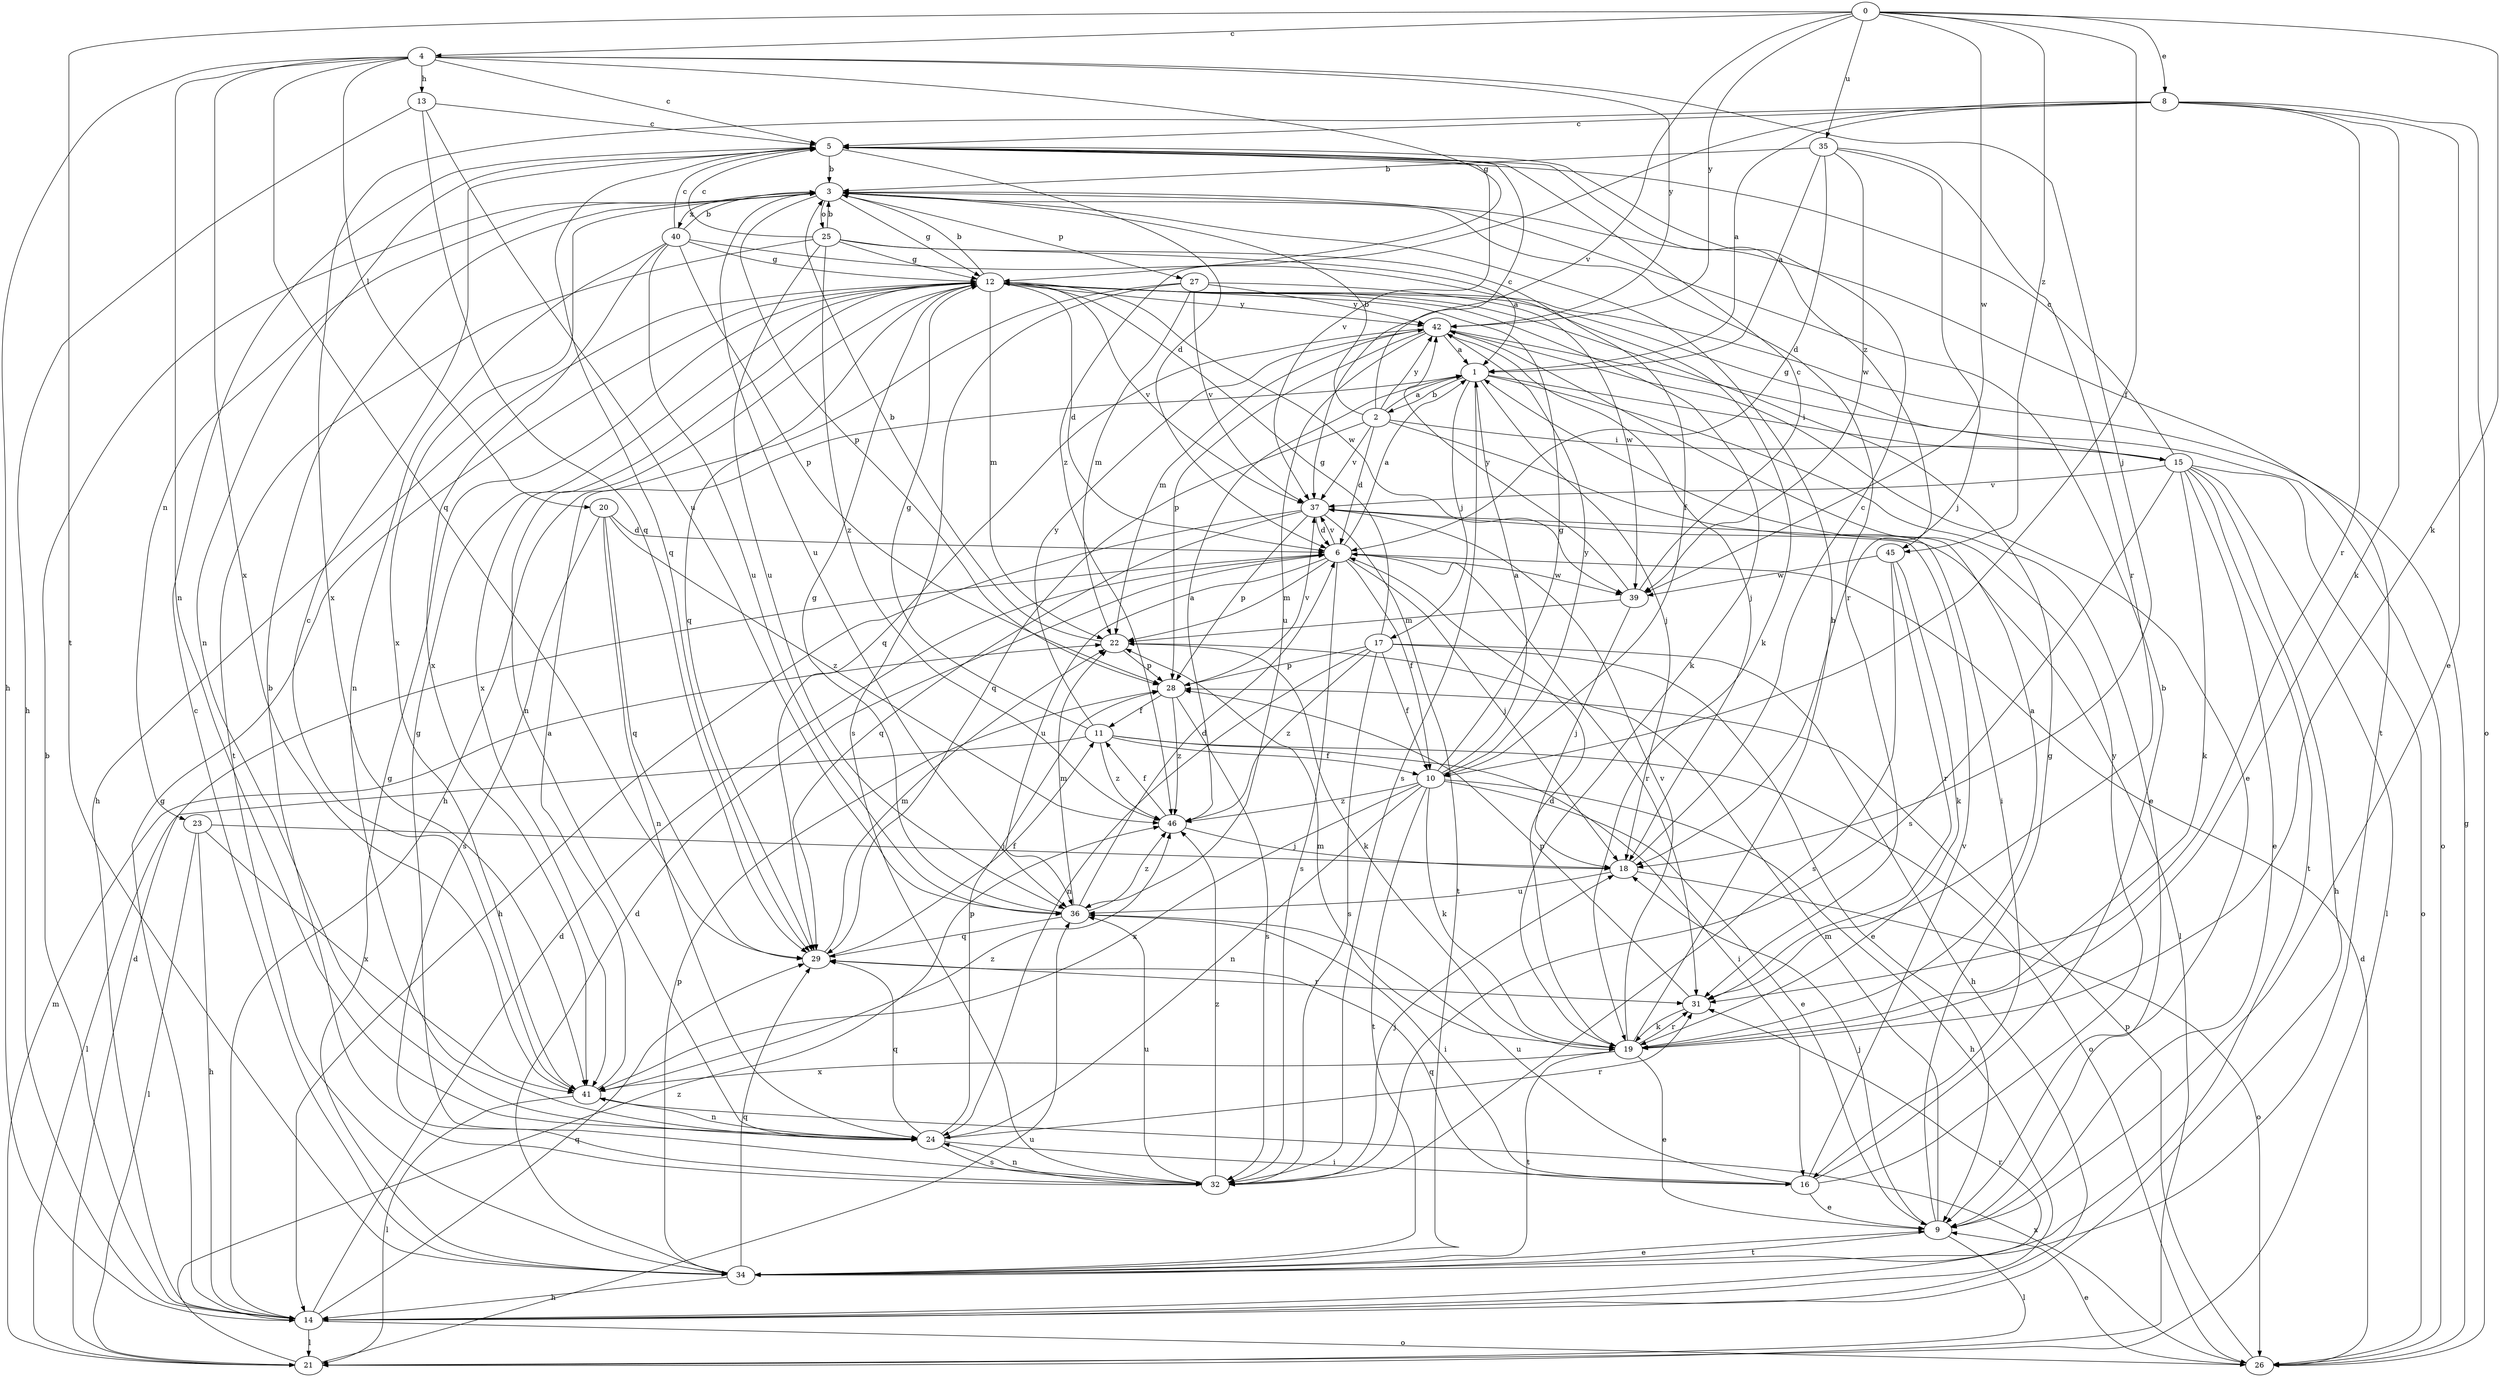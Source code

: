 strict digraph  {
0;
1;
2;
3;
4;
5;
6;
8;
9;
10;
11;
12;
13;
14;
15;
16;
17;
18;
19;
20;
21;
22;
23;
24;
25;
26;
27;
28;
29;
31;
32;
34;
35;
36;
37;
39;
40;
41;
42;
45;
46;
0 -> 4  [label=c];
0 -> 8  [label=e];
0 -> 10  [label=f];
0 -> 19  [label=k];
0 -> 34  [label=t];
0 -> 35  [label=u];
0 -> 37  [label=v];
0 -> 39  [label=w];
0 -> 42  [label=y];
0 -> 45  [label=z];
1 -> 2  [label=b];
1 -> 9  [label=e];
1 -> 15  [label=i];
1 -> 17  [label=j];
1 -> 18  [label=j];
1 -> 32  [label=s];
2 -> 1  [label=a];
2 -> 3  [label=b];
2 -> 5  [label=c];
2 -> 6  [label=d];
2 -> 15  [label=i];
2 -> 16  [label=i];
2 -> 29  [label=q];
2 -> 37  [label=v];
2 -> 42  [label=y];
3 -> 12  [label=g];
3 -> 23  [label=n];
3 -> 25  [label=o];
3 -> 27  [label=p];
3 -> 28  [label=p];
3 -> 31  [label=r];
3 -> 34  [label=t];
3 -> 36  [label=u];
3 -> 40  [label=x];
3 -> 41  [label=x];
4 -> 5  [label=c];
4 -> 12  [label=g];
4 -> 13  [label=h];
4 -> 14  [label=h];
4 -> 18  [label=j];
4 -> 20  [label=l];
4 -> 24  [label=n];
4 -> 29  [label=q];
4 -> 41  [label=x];
4 -> 42  [label=y];
5 -> 3  [label=b];
5 -> 6  [label=d];
5 -> 24  [label=n];
5 -> 29  [label=q];
5 -> 37  [label=v];
5 -> 45  [label=z];
6 -> 1  [label=a];
6 -> 10  [label=f];
6 -> 18  [label=j];
6 -> 22  [label=m];
6 -> 31  [label=r];
6 -> 32  [label=s];
6 -> 36  [label=u];
6 -> 37  [label=v];
6 -> 39  [label=w];
8 -> 1  [label=a];
8 -> 5  [label=c];
8 -> 9  [label=e];
8 -> 19  [label=k];
8 -> 26  [label=o];
8 -> 31  [label=r];
8 -> 41  [label=x];
8 -> 46  [label=z];
9 -> 12  [label=g];
9 -> 18  [label=j];
9 -> 21  [label=l];
9 -> 22  [label=m];
9 -> 34  [label=t];
10 -> 1  [label=a];
10 -> 9  [label=e];
10 -> 12  [label=g];
10 -> 14  [label=h];
10 -> 19  [label=k];
10 -> 24  [label=n];
10 -> 34  [label=t];
10 -> 41  [label=x];
10 -> 42  [label=y];
10 -> 46  [label=z];
11 -> 10  [label=f];
11 -> 12  [label=g];
11 -> 16  [label=i];
11 -> 21  [label=l];
11 -> 26  [label=o];
11 -> 42  [label=y];
11 -> 46  [label=z];
12 -> 3  [label=b];
12 -> 6  [label=d];
12 -> 14  [label=h];
12 -> 19  [label=k];
12 -> 22  [label=m];
12 -> 24  [label=n];
12 -> 29  [label=q];
12 -> 37  [label=v];
12 -> 39  [label=w];
12 -> 41  [label=x];
12 -> 42  [label=y];
13 -> 5  [label=c];
13 -> 14  [label=h];
13 -> 29  [label=q];
13 -> 36  [label=u];
14 -> 3  [label=b];
14 -> 6  [label=d];
14 -> 12  [label=g];
14 -> 21  [label=l];
14 -> 26  [label=o];
14 -> 29  [label=q];
14 -> 31  [label=r];
15 -> 5  [label=c];
15 -> 9  [label=e];
15 -> 12  [label=g];
15 -> 14  [label=h];
15 -> 19  [label=k];
15 -> 21  [label=l];
15 -> 26  [label=o];
15 -> 32  [label=s];
15 -> 34  [label=t];
15 -> 37  [label=v];
16 -> 3  [label=b];
16 -> 9  [label=e];
16 -> 29  [label=q];
16 -> 36  [label=u];
16 -> 37  [label=v];
16 -> 42  [label=y];
17 -> 9  [label=e];
17 -> 10  [label=f];
17 -> 12  [label=g];
17 -> 14  [label=h];
17 -> 24  [label=n];
17 -> 28  [label=p];
17 -> 32  [label=s];
17 -> 46  [label=z];
18 -> 5  [label=c];
18 -> 26  [label=o];
18 -> 36  [label=u];
19 -> 1  [label=a];
19 -> 3  [label=b];
19 -> 6  [label=d];
19 -> 9  [label=e];
19 -> 22  [label=m];
19 -> 31  [label=r];
19 -> 34  [label=t];
19 -> 37  [label=v];
19 -> 41  [label=x];
20 -> 6  [label=d];
20 -> 24  [label=n];
20 -> 29  [label=q];
20 -> 32  [label=s];
20 -> 46  [label=z];
21 -> 6  [label=d];
21 -> 22  [label=m];
21 -> 36  [label=u];
21 -> 46  [label=z];
22 -> 3  [label=b];
22 -> 19  [label=k];
22 -> 28  [label=p];
23 -> 14  [label=h];
23 -> 18  [label=j];
23 -> 21  [label=l];
23 -> 41  [label=x];
24 -> 16  [label=i];
24 -> 28  [label=p];
24 -> 29  [label=q];
24 -> 31  [label=r];
24 -> 32  [label=s];
25 -> 1  [label=a];
25 -> 3  [label=b];
25 -> 5  [label=c];
25 -> 10  [label=f];
25 -> 12  [label=g];
25 -> 34  [label=t];
25 -> 36  [label=u];
25 -> 46  [label=z];
26 -> 6  [label=d];
26 -> 9  [label=e];
26 -> 12  [label=g];
26 -> 28  [label=p];
26 -> 41  [label=x];
27 -> 14  [label=h];
27 -> 22  [label=m];
27 -> 32  [label=s];
27 -> 37  [label=v];
27 -> 39  [label=w];
27 -> 42  [label=y];
28 -> 11  [label=f];
28 -> 32  [label=s];
28 -> 37  [label=v];
28 -> 46  [label=z];
29 -> 11  [label=f];
29 -> 22  [label=m];
29 -> 31  [label=r];
31 -> 19  [label=k];
31 -> 28  [label=p];
32 -> 3  [label=b];
32 -> 12  [label=g];
32 -> 18  [label=j];
32 -> 24  [label=n];
32 -> 36  [label=u];
32 -> 46  [label=z];
34 -> 5  [label=c];
34 -> 6  [label=d];
34 -> 9  [label=e];
34 -> 12  [label=g];
34 -> 14  [label=h];
34 -> 28  [label=p];
34 -> 29  [label=q];
35 -> 1  [label=a];
35 -> 3  [label=b];
35 -> 6  [label=d];
35 -> 18  [label=j];
35 -> 31  [label=r];
35 -> 39  [label=w];
36 -> 6  [label=d];
36 -> 12  [label=g];
36 -> 16  [label=i];
36 -> 22  [label=m];
36 -> 29  [label=q];
36 -> 46  [label=z];
37 -> 6  [label=d];
37 -> 14  [label=h];
37 -> 21  [label=l];
37 -> 28  [label=p];
37 -> 29  [label=q];
37 -> 34  [label=t];
39 -> 5  [label=c];
39 -> 18  [label=j];
39 -> 22  [label=m];
39 -> 42  [label=y];
40 -> 3  [label=b];
40 -> 5  [label=c];
40 -> 12  [label=g];
40 -> 19  [label=k];
40 -> 24  [label=n];
40 -> 28  [label=p];
40 -> 36  [label=u];
40 -> 41  [label=x];
41 -> 1  [label=a];
41 -> 5  [label=c];
41 -> 21  [label=l];
41 -> 24  [label=n];
41 -> 46  [label=z];
42 -> 1  [label=a];
42 -> 9  [label=e];
42 -> 18  [label=j];
42 -> 22  [label=m];
42 -> 26  [label=o];
42 -> 28  [label=p];
42 -> 29  [label=q];
42 -> 36  [label=u];
45 -> 19  [label=k];
45 -> 31  [label=r];
45 -> 32  [label=s];
45 -> 39  [label=w];
46 -> 1  [label=a];
46 -> 11  [label=f];
46 -> 18  [label=j];
}
